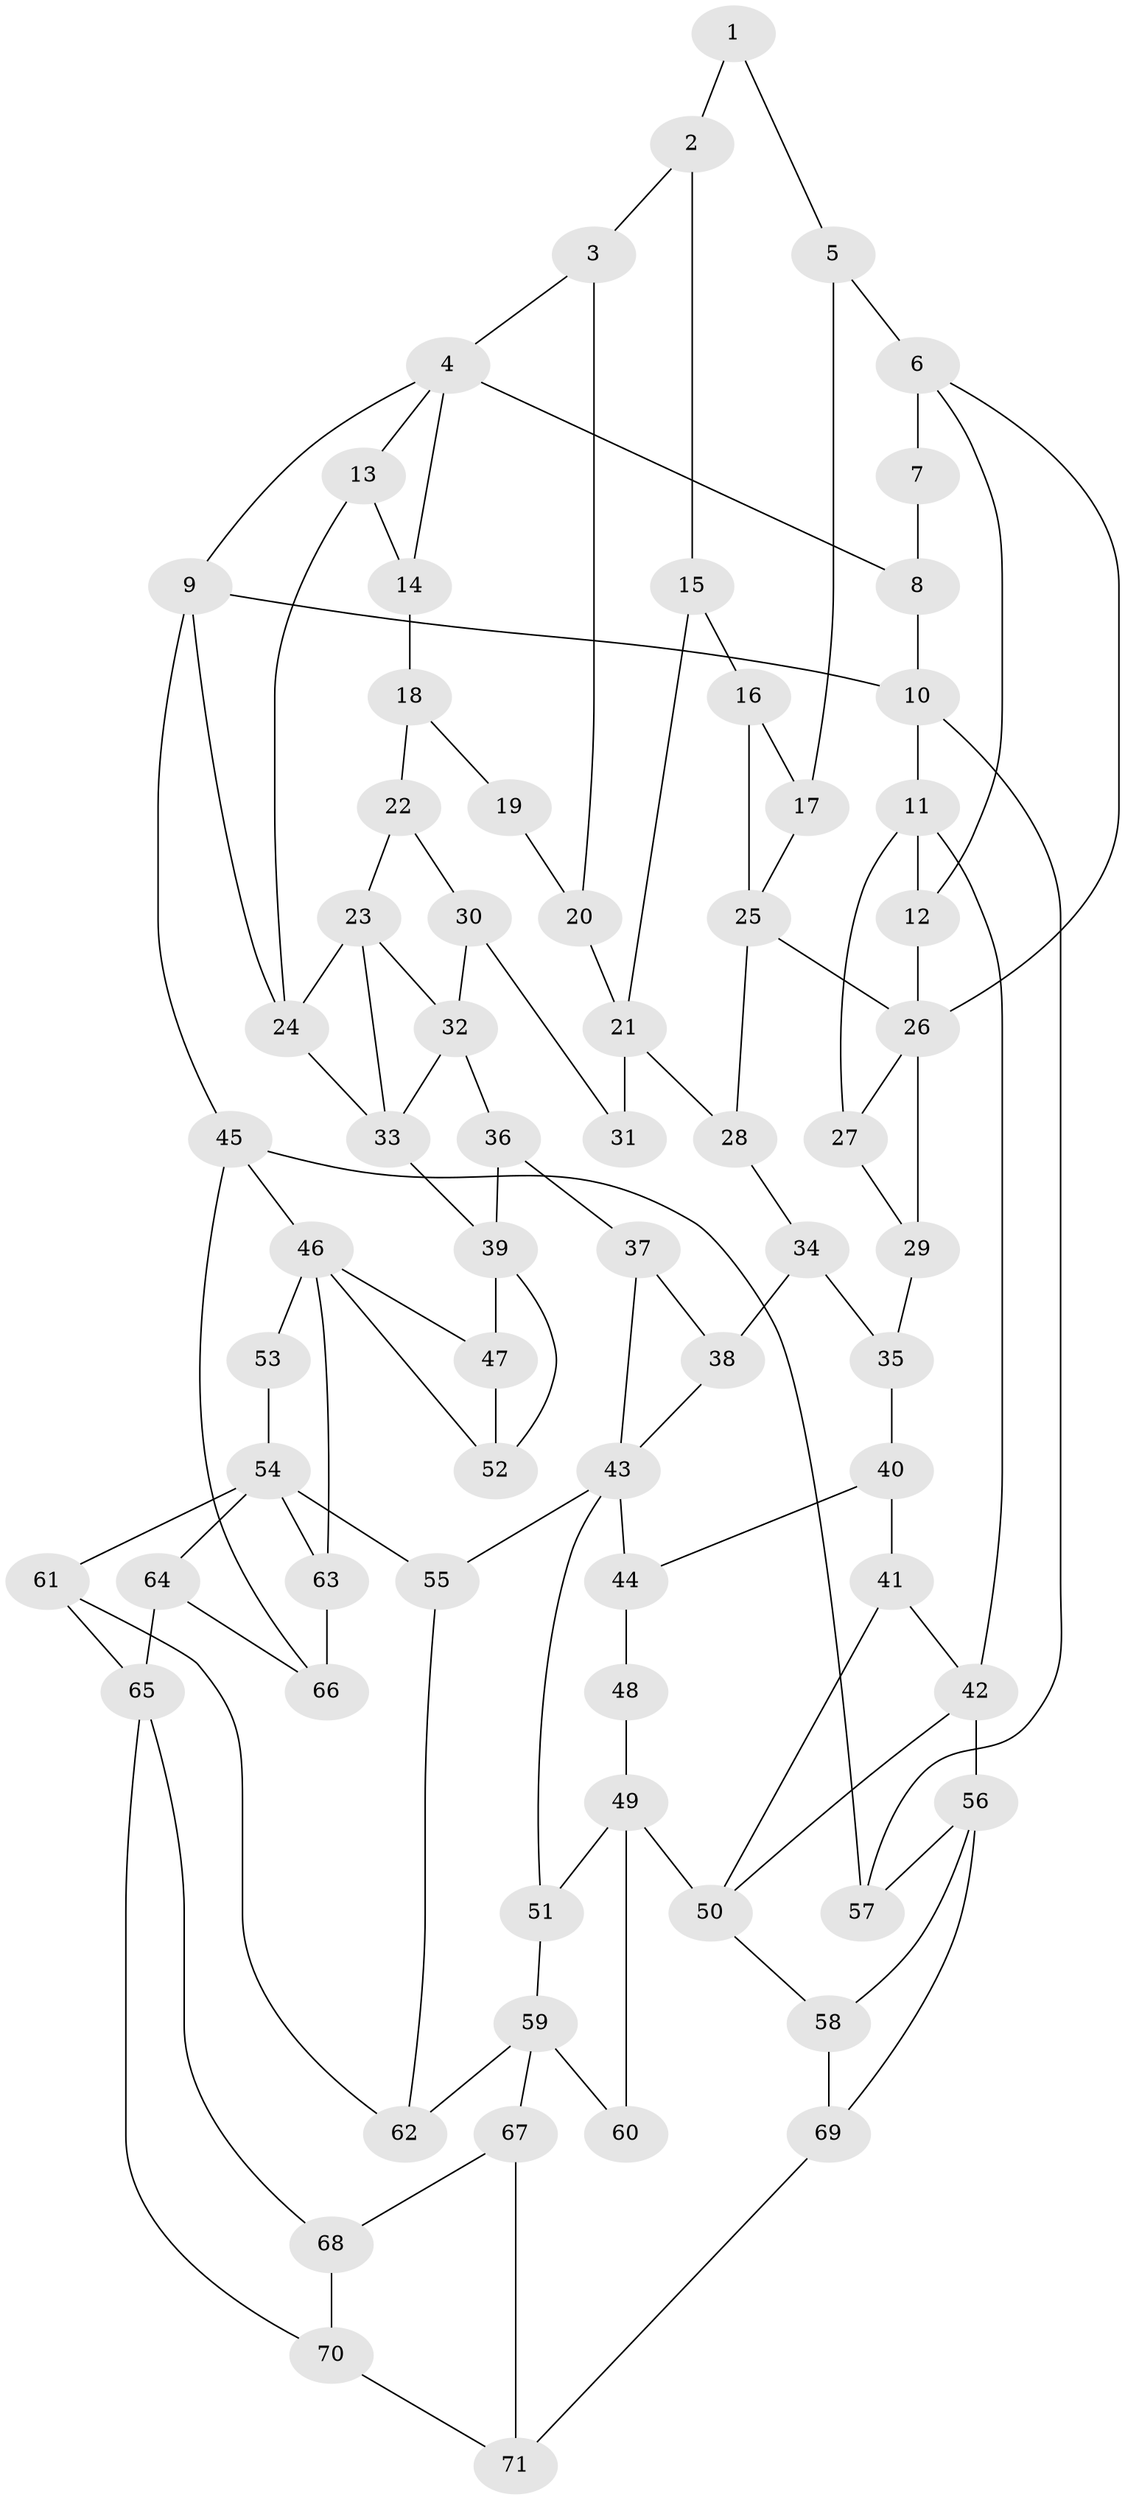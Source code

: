 // original degree distribution, {3: 0.014084507042253521, 4: 0.2112676056338028, 5: 0.5774647887323944, 6: 0.19718309859154928}
// Generated by graph-tools (version 1.1) at 2025/38/03/09/25 02:38:21]
// undirected, 71 vertices, 117 edges
graph export_dot {
graph [start="1"]
  node [color=gray90,style=filled];
  1;
  2;
  3;
  4;
  5;
  6;
  7;
  8;
  9;
  10;
  11;
  12;
  13;
  14;
  15;
  16;
  17;
  18;
  19;
  20;
  21;
  22;
  23;
  24;
  25;
  26;
  27;
  28;
  29;
  30;
  31;
  32;
  33;
  34;
  35;
  36;
  37;
  38;
  39;
  40;
  41;
  42;
  43;
  44;
  45;
  46;
  47;
  48;
  49;
  50;
  51;
  52;
  53;
  54;
  55;
  56;
  57;
  58;
  59;
  60;
  61;
  62;
  63;
  64;
  65;
  66;
  67;
  68;
  69;
  70;
  71;
  1 -- 2 [weight=1.0];
  1 -- 5 [weight=1.0];
  2 -- 3 [weight=1.0];
  2 -- 15 [weight=1.0];
  3 -- 4 [weight=1.0];
  3 -- 20 [weight=1.0];
  4 -- 8 [weight=1.0];
  4 -- 9 [weight=1.0];
  4 -- 13 [weight=1.0];
  4 -- 14 [weight=1.0];
  5 -- 6 [weight=1.0];
  5 -- 17 [weight=1.0];
  6 -- 7 [weight=2.0];
  6 -- 12 [weight=1.0];
  6 -- 26 [weight=1.0];
  7 -- 8 [weight=1.0];
  8 -- 10 [weight=1.0];
  9 -- 10 [weight=1.0];
  9 -- 24 [weight=1.0];
  9 -- 45 [weight=1.0];
  10 -- 11 [weight=1.0];
  10 -- 57 [weight=1.0];
  11 -- 12 [weight=1.0];
  11 -- 27 [weight=1.0];
  11 -- 42 [weight=2.0];
  12 -- 26 [weight=1.0];
  13 -- 14 [weight=1.0];
  13 -- 24 [weight=1.0];
  14 -- 18 [weight=2.0];
  15 -- 16 [weight=1.0];
  15 -- 21 [weight=1.0];
  16 -- 17 [weight=1.0];
  16 -- 25 [weight=1.0];
  17 -- 25 [weight=1.0];
  18 -- 19 [weight=2.0];
  18 -- 22 [weight=2.0];
  19 -- 20 [weight=2.0];
  20 -- 21 [weight=2.0];
  21 -- 28 [weight=1.0];
  21 -- 31 [weight=2.0];
  22 -- 23 [weight=2.0];
  22 -- 30 [weight=1.0];
  23 -- 24 [weight=2.0];
  23 -- 32 [weight=1.0];
  23 -- 33 [weight=1.0];
  24 -- 33 [weight=1.0];
  25 -- 26 [weight=2.0];
  25 -- 28 [weight=1.0];
  26 -- 27 [weight=1.0];
  26 -- 29 [weight=1.0];
  27 -- 29 [weight=1.0];
  28 -- 34 [weight=1.0];
  29 -- 35 [weight=1.0];
  30 -- 31 [weight=1.0];
  30 -- 32 [weight=1.0];
  32 -- 33 [weight=1.0];
  32 -- 36 [weight=1.0];
  33 -- 39 [weight=2.0];
  34 -- 35 [weight=1.0];
  34 -- 38 [weight=1.0];
  35 -- 40 [weight=1.0];
  36 -- 37 [weight=1.0];
  36 -- 39 [weight=1.0];
  37 -- 38 [weight=1.0];
  37 -- 43 [weight=1.0];
  38 -- 43 [weight=1.0];
  39 -- 47 [weight=1.0];
  39 -- 52 [weight=1.0];
  40 -- 41 [weight=1.0];
  40 -- 44 [weight=1.0];
  41 -- 42 [weight=1.0];
  41 -- 50 [weight=1.0];
  42 -- 50 [weight=1.0];
  42 -- 56 [weight=2.0];
  43 -- 44 [weight=1.0];
  43 -- 51 [weight=1.0];
  43 -- 55 [weight=2.0];
  44 -- 48 [weight=1.0];
  45 -- 46 [weight=1.0];
  45 -- 57 [weight=1.0];
  45 -- 66 [weight=1.0];
  46 -- 47 [weight=1.0];
  46 -- 52 [weight=1.0];
  46 -- 53 [weight=2.0];
  46 -- 63 [weight=1.0];
  47 -- 52 [weight=1.0];
  48 -- 49 [weight=2.0];
  49 -- 50 [weight=2.0];
  49 -- 51 [weight=1.0];
  49 -- 60 [weight=1.0];
  50 -- 58 [weight=1.0];
  51 -- 59 [weight=1.0];
  53 -- 54 [weight=1.0];
  54 -- 55 [weight=2.0];
  54 -- 61 [weight=1.0];
  54 -- 63 [weight=1.0];
  54 -- 64 [weight=1.0];
  55 -- 62 [weight=1.0];
  56 -- 57 [weight=2.0];
  56 -- 58 [weight=1.0];
  56 -- 69 [weight=1.0];
  58 -- 69 [weight=1.0];
  59 -- 60 [weight=2.0];
  59 -- 62 [weight=1.0];
  59 -- 67 [weight=2.0];
  61 -- 62 [weight=1.0];
  61 -- 65 [weight=2.0];
  63 -- 66 [weight=1.0];
  64 -- 65 [weight=2.0];
  64 -- 66 [weight=1.0];
  65 -- 68 [weight=1.0];
  65 -- 70 [weight=1.0];
  67 -- 68 [weight=1.0];
  67 -- 71 [weight=1.0];
  68 -- 70 [weight=1.0];
  69 -- 71 [weight=1.0];
  70 -- 71 [weight=1.0];
}

